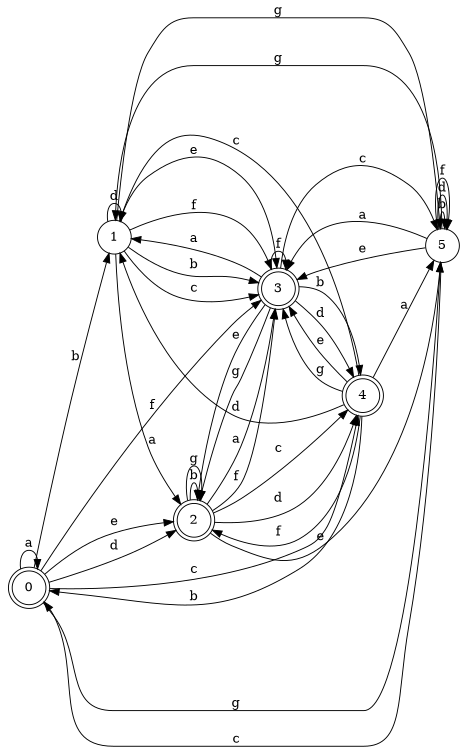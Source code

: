digraph n5_3 {
__start0 [label="" shape="none"];

rankdir=LR;
size="8,5";

s0 [style="rounded,filled", color="black", fillcolor="white" shape="doublecircle", label="0"];
s1 [style="filled", color="black", fillcolor="white" shape="circle", label="1"];
s2 [style="rounded,filled", color="black", fillcolor="white" shape="doublecircle", label="2"];
s3 [style="rounded,filled", color="black", fillcolor="white" shape="doublecircle", label="3"];
s4 [style="rounded,filled", color="black", fillcolor="white" shape="doublecircle", label="4"];
s5 [style="filled", color="black", fillcolor="white" shape="circle", label="5"];
s0 -> s0 [label="a"];
s0 -> s1 [label="b"];
s0 -> s4 [label="c"];
s0 -> s2 [label="d"];
s0 -> s2 [label="e"];
s0 -> s3 [label="f"];
s0 -> s5 [label="g"];
s1 -> s2 [label="a"];
s1 -> s3 [label="b"];
s1 -> s3 [label="c"];
s1 -> s1 [label="d"];
s1 -> s3 [label="e"];
s1 -> s3 [label="f"];
s1 -> s5 [label="g"];
s2 -> s3 [label="a"];
s2 -> s2 [label="b"];
s2 -> s4 [label="c"];
s2 -> s4 [label="d"];
s2 -> s5 [label="e"];
s2 -> s3 [label="f"];
s2 -> s2 [label="g"];
s3 -> s1 [label="a"];
s3 -> s4 [label="b"];
s3 -> s5 [label="c"];
s3 -> s4 [label="d"];
s3 -> s2 [label="e"];
s3 -> s3 [label="f"];
s3 -> s2 [label="g"];
s4 -> s5 [label="a"];
s4 -> s0 [label="b"];
s4 -> s1 [label="c"];
s4 -> s1 [label="d"];
s4 -> s3 [label="e"];
s4 -> s2 [label="f"];
s4 -> s3 [label="g"];
s5 -> s3 [label="a"];
s5 -> s5 [label="b"];
s5 -> s0 [label="c"];
s5 -> s5 [label="d"];
s5 -> s3 [label="e"];
s5 -> s5 [label="f"];
s5 -> s1 [label="g"];

}